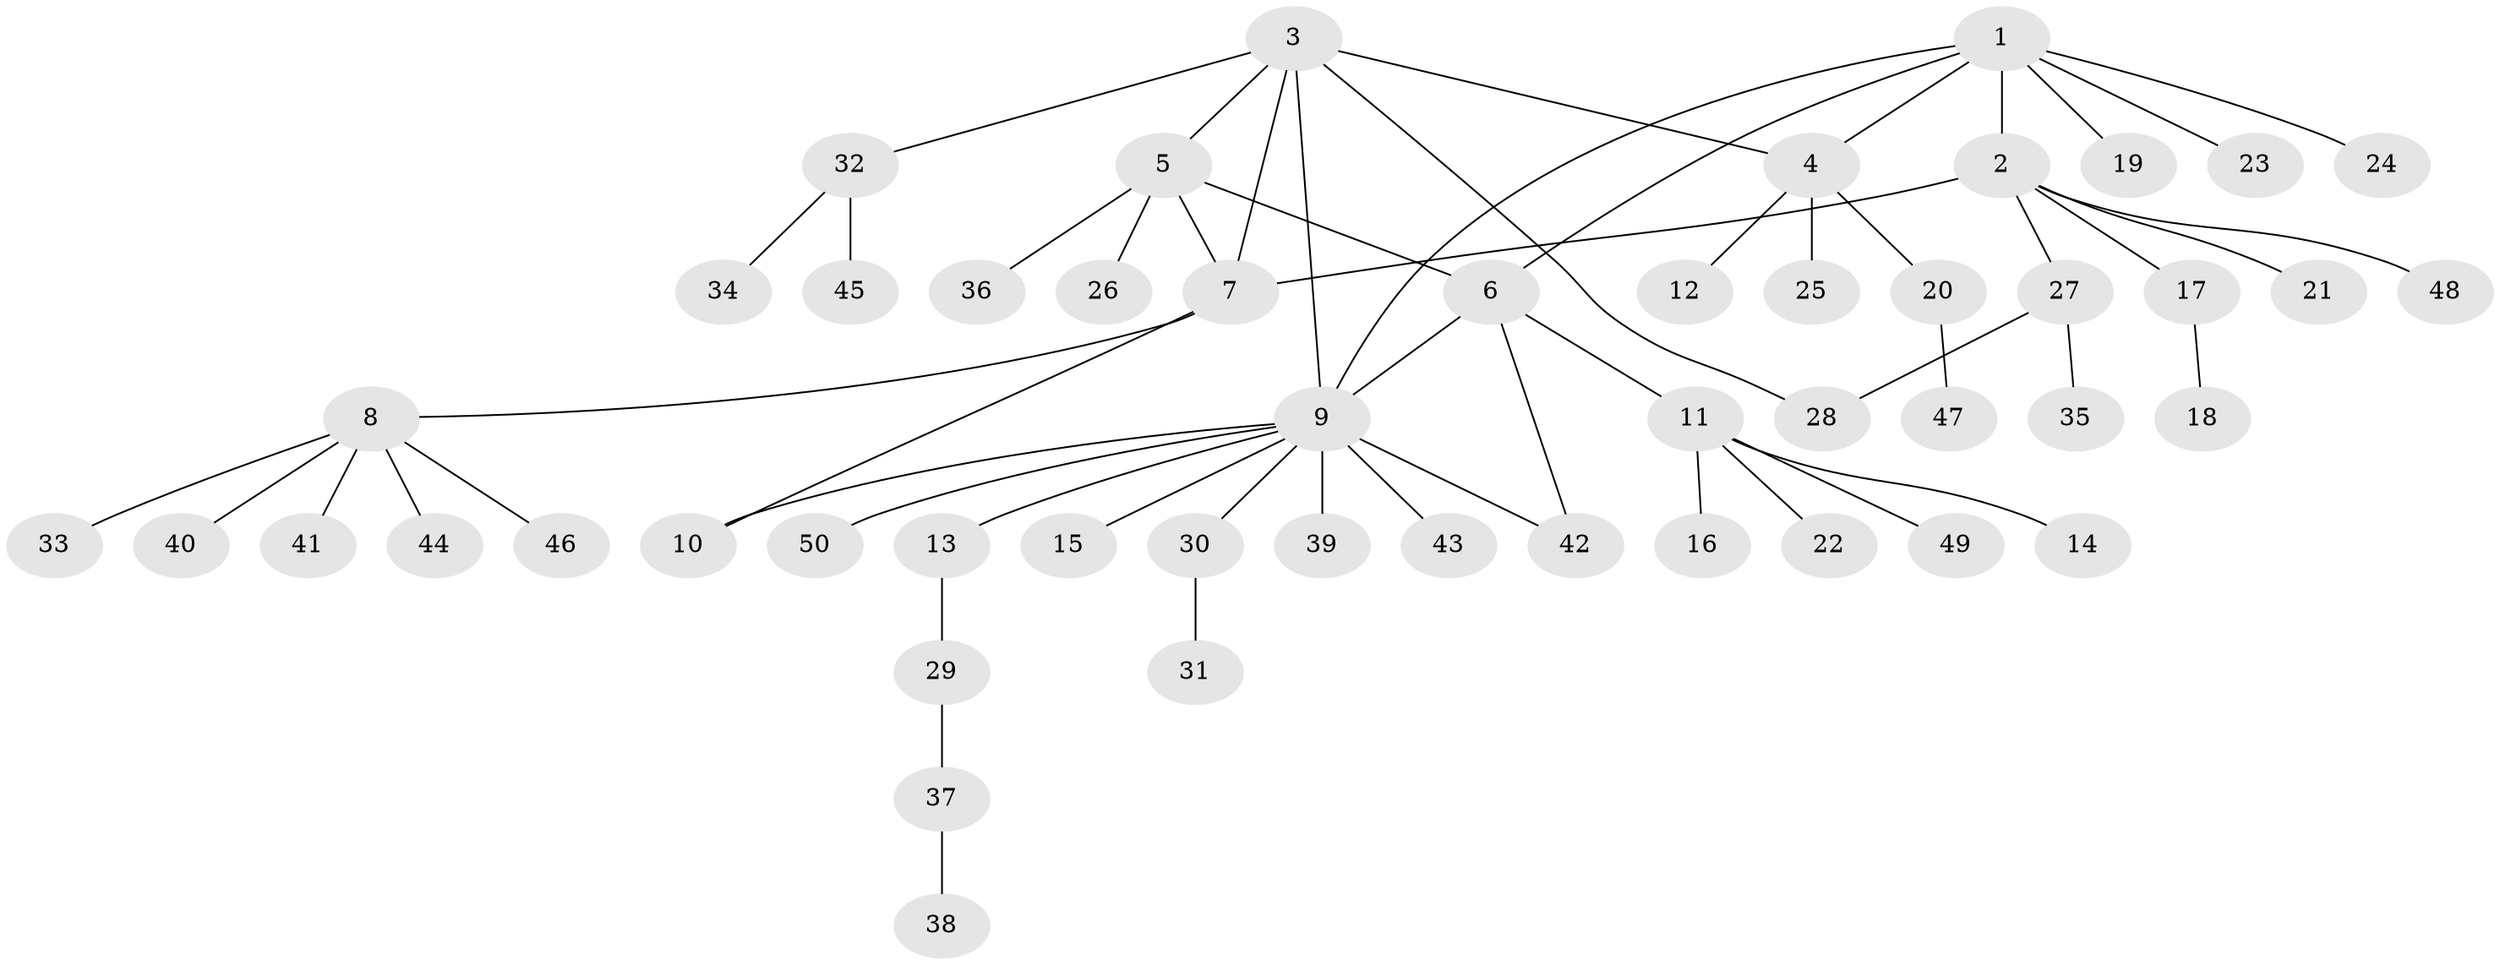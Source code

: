 // Generated by graph-tools (version 1.1) at 2025/02/03/09/25 03:02:42]
// undirected, 50 vertices, 57 edges
graph export_dot {
graph [start="1"]
  node [color=gray90,style=filled];
  1;
  2;
  3;
  4;
  5;
  6;
  7;
  8;
  9;
  10;
  11;
  12;
  13;
  14;
  15;
  16;
  17;
  18;
  19;
  20;
  21;
  22;
  23;
  24;
  25;
  26;
  27;
  28;
  29;
  30;
  31;
  32;
  33;
  34;
  35;
  36;
  37;
  38;
  39;
  40;
  41;
  42;
  43;
  44;
  45;
  46;
  47;
  48;
  49;
  50;
  1 -- 2;
  1 -- 4;
  1 -- 6;
  1 -- 9;
  1 -- 19;
  1 -- 23;
  1 -- 24;
  2 -- 7;
  2 -- 17;
  2 -- 21;
  2 -- 27;
  2 -- 48;
  3 -- 4;
  3 -- 5;
  3 -- 7;
  3 -- 9;
  3 -- 28;
  3 -- 32;
  4 -- 12;
  4 -- 20;
  4 -- 25;
  5 -- 6;
  5 -- 7;
  5 -- 26;
  5 -- 36;
  6 -- 9;
  6 -- 11;
  6 -- 42;
  7 -- 8;
  7 -- 10;
  8 -- 33;
  8 -- 40;
  8 -- 41;
  8 -- 44;
  8 -- 46;
  9 -- 10;
  9 -- 13;
  9 -- 15;
  9 -- 30;
  9 -- 39;
  9 -- 42;
  9 -- 43;
  9 -- 50;
  11 -- 14;
  11 -- 16;
  11 -- 22;
  11 -- 49;
  13 -- 29;
  17 -- 18;
  20 -- 47;
  27 -- 28;
  27 -- 35;
  29 -- 37;
  30 -- 31;
  32 -- 34;
  32 -- 45;
  37 -- 38;
}
